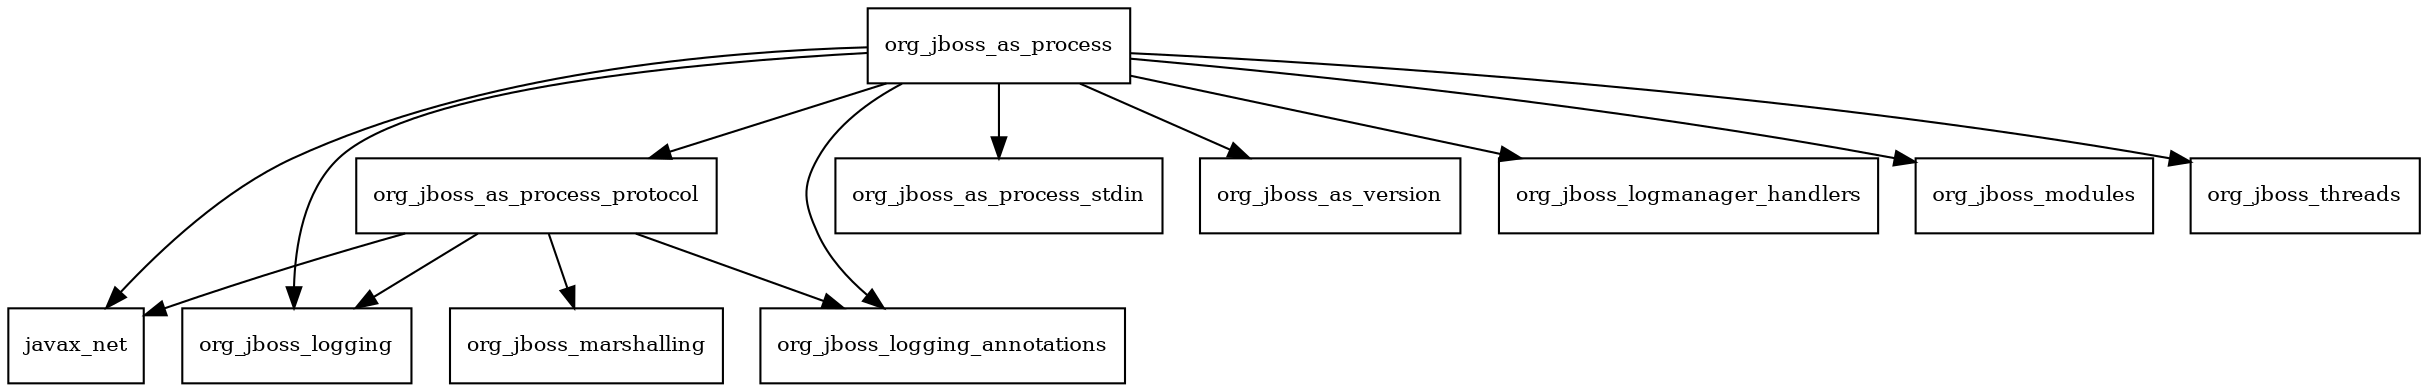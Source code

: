 digraph jboss_as_process_controller_7_4_0_Final_redhat_19_package_dependencies {
  node [shape = box, fontsize=10.0];
  org_jboss_as_process -> javax_net;
  org_jboss_as_process -> org_jboss_as_process_protocol;
  org_jboss_as_process -> org_jboss_as_process_stdin;
  org_jboss_as_process -> org_jboss_as_version;
  org_jboss_as_process -> org_jboss_logging;
  org_jboss_as_process -> org_jboss_logging_annotations;
  org_jboss_as_process -> org_jboss_logmanager_handlers;
  org_jboss_as_process -> org_jboss_modules;
  org_jboss_as_process -> org_jboss_threads;
  org_jboss_as_process_protocol -> javax_net;
  org_jboss_as_process_protocol -> org_jboss_logging;
  org_jboss_as_process_protocol -> org_jboss_logging_annotations;
  org_jboss_as_process_protocol -> org_jboss_marshalling;
}
